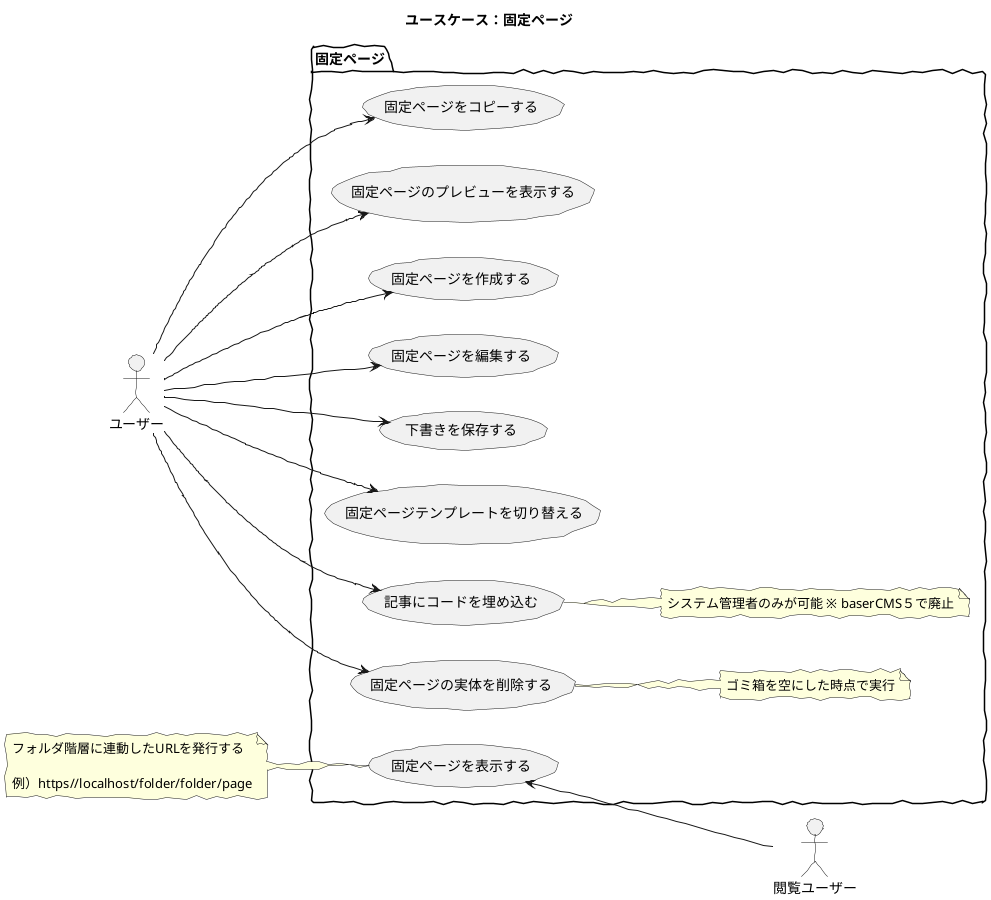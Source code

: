 @startuml
skinparam handwritten true
skinparam backgroundColor white

title ユースケース：固定ページ

actor ユーザー
actor 閲覧ユーザー

package 固定ページ {
	left to right direction
	閲覧ユーザー -up-> (固定ページを表示する)
	ユーザー -down-> (固定ページのプレビューを表示する)
	ユーザー -down-> (固定ページを作成する)
	ユーザー -down-> (固定ページを編集する)
	ユーザー -down-> (下書きを保存する)
	ユーザー -down-> (固定ページテンプレートを切り替える)
	ユーザー -down-> (記事にコードを埋め込む)
	note right of 記事にコードを埋め込む
	システム管理者のみが可能 ※ baserCMS５で廃止
	endnote
	ユーザー -down-> (固定ページの実体を削除する)
	note right of 固定ページの実体を削除する
	ゴミ箱を空にした時点で実行
	endnote
	ユーザー -down-> (固定ページをコピーする)
}

note left of 固定ページを表示する
フォルダ階層に連動したURLを発行する

例）https//localhost/folder/folder/page
endnote

@enduml
